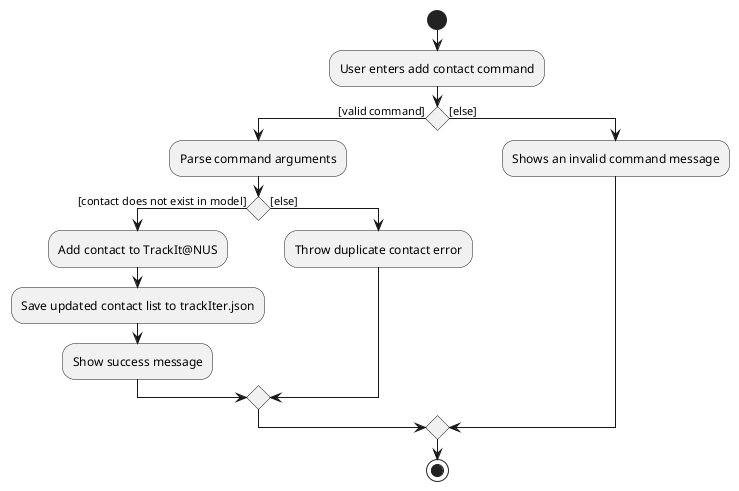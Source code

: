 @startuml
start
:User enters add contact command;

'Since the beta syntax does not support placing the condition outside the
'diamond we place it as the true branch instead.

if () then ([valid command])
    :Parse command arguments;
    if () then ([contact does not exist in model])
        :Add contact to TrackIt@NUS;
        :Save updated contact list to trackIter.json;
        :Show success message;
    else ([else])
        :Throw duplicate contact error;
    endif
else ([else])
    :Shows an invalid command message;
endif
stop
@enduml
